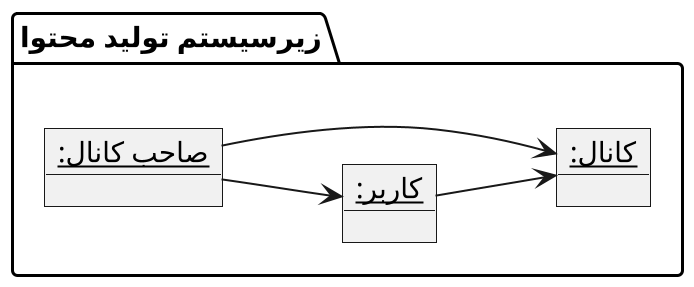 @startuml choose_manager

scale 2
left to right direction
skinparam DefaultFontName B Nazanin

package "زیرسیستم تولید محتوا" {
    object "__صاحب کانال:__" as owner
    object "__کاربر:__" as user
    object "__کانال:__" as chanel

    owner --> user
    user --> chanel
    owner --> chanel
}

@enduml